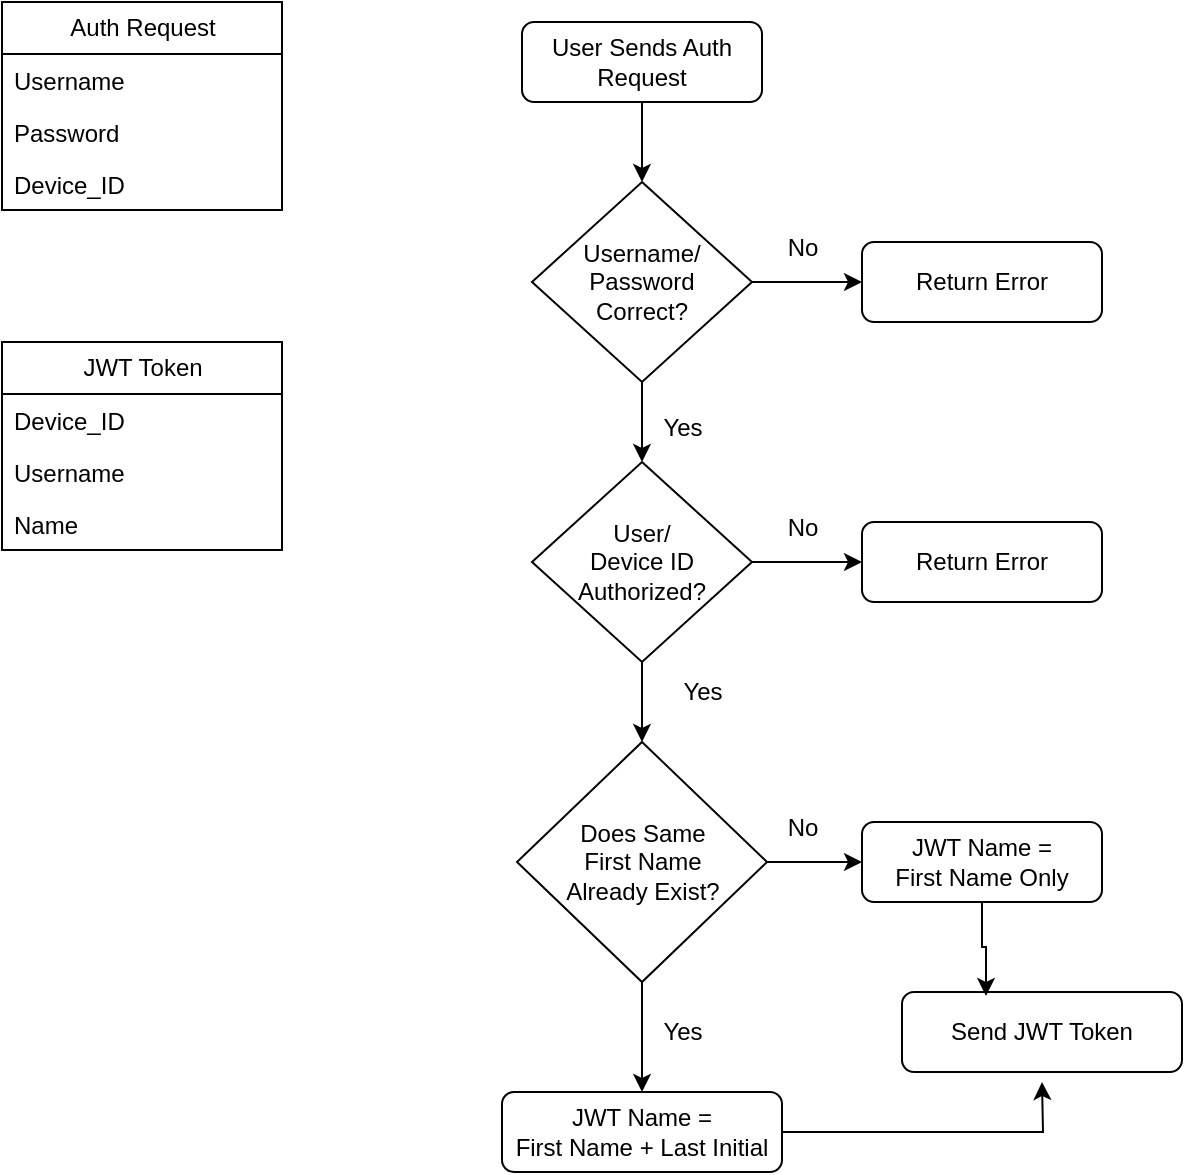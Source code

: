 <mxfile version="24.0.0" type="github">
  <diagram id="C5RBs43oDa-KdzZeNtuy" name="Page-1">
    <mxGraphModel dx="808" dy="693" grid="1" gridSize="10" guides="1" tooltips="1" connect="1" arrows="1" fold="1" page="1" pageScale="1" pageWidth="827" pageHeight="1169" math="0" shadow="0">
      <root>
        <mxCell id="WIyWlLk6GJQsqaUBKTNV-0" />
        <mxCell id="WIyWlLk6GJQsqaUBKTNV-1" parent="WIyWlLk6GJQsqaUBKTNV-0" />
        <mxCell id="8UWhaBxqeyAzJx0BvHnW-3" style="edgeStyle=orthogonalEdgeStyle;rounded=0;orthogonalLoop=1;jettySize=auto;html=1;entryX=0.5;entryY=0;entryDx=0;entryDy=0;" parent="WIyWlLk6GJQsqaUBKTNV-1" source="WIyWlLk6GJQsqaUBKTNV-3" target="8UWhaBxqeyAzJx0BvHnW-0" edge="1">
          <mxGeometry relative="1" as="geometry" />
        </mxCell>
        <mxCell id="WIyWlLk6GJQsqaUBKTNV-3" value="User Sends Auth Request" style="rounded=1;whiteSpace=wrap;html=1;fontSize=12;glass=0;strokeWidth=1;shadow=0;" parent="WIyWlLk6GJQsqaUBKTNV-1" vertex="1">
          <mxGeometry x="300" y="50" width="120" height="40" as="geometry" />
        </mxCell>
        <mxCell id="gGKlTh8wN8DW-JHRYJ-v-1" value="JWT Token" style="swimlane;fontStyle=0;childLayout=stackLayout;horizontal=1;startSize=26;fillColor=none;horizontalStack=0;resizeParent=1;resizeParentMax=0;resizeLast=0;collapsible=1;marginBottom=0;html=1;" parent="WIyWlLk6GJQsqaUBKTNV-1" vertex="1">
          <mxGeometry x="40" y="210" width="140" height="104" as="geometry" />
        </mxCell>
        <mxCell id="gGKlTh8wN8DW-JHRYJ-v-2" value="Device_ID" style="text;strokeColor=none;fillColor=none;align=left;verticalAlign=top;spacingLeft=4;spacingRight=4;overflow=hidden;rotatable=0;points=[[0,0.5],[1,0.5]];portConstraint=eastwest;whiteSpace=wrap;html=1;" parent="gGKlTh8wN8DW-JHRYJ-v-1" vertex="1">
          <mxGeometry y="26" width="140" height="26" as="geometry" />
        </mxCell>
        <mxCell id="gGKlTh8wN8DW-JHRYJ-v-3" value="Username" style="text;strokeColor=none;fillColor=none;align=left;verticalAlign=top;spacingLeft=4;spacingRight=4;overflow=hidden;rotatable=0;points=[[0,0.5],[1,0.5]];portConstraint=eastwest;whiteSpace=wrap;html=1;" parent="gGKlTh8wN8DW-JHRYJ-v-1" vertex="1">
          <mxGeometry y="52" width="140" height="26" as="geometry" />
        </mxCell>
        <mxCell id="gGKlTh8wN8DW-JHRYJ-v-4" value="Name" style="text;strokeColor=none;fillColor=none;align=left;verticalAlign=top;spacingLeft=4;spacingRight=4;overflow=hidden;rotatable=0;points=[[0,0.5],[1,0.5]];portConstraint=eastwest;whiteSpace=wrap;html=1;" parent="gGKlTh8wN8DW-JHRYJ-v-1" vertex="1">
          <mxGeometry y="78" width="140" height="26" as="geometry" />
        </mxCell>
        <mxCell id="gGKlTh8wN8DW-JHRYJ-v-5" value="Auth Request" style="swimlane;fontStyle=0;childLayout=stackLayout;horizontal=1;startSize=26;fillColor=none;horizontalStack=0;resizeParent=1;resizeParentMax=0;resizeLast=0;collapsible=1;marginBottom=0;html=1;" parent="WIyWlLk6GJQsqaUBKTNV-1" vertex="1">
          <mxGeometry x="40" y="40" width="140" height="104" as="geometry" />
        </mxCell>
        <mxCell id="gGKlTh8wN8DW-JHRYJ-v-6" value="Username" style="text;strokeColor=none;fillColor=none;align=left;verticalAlign=top;spacingLeft=4;spacingRight=4;overflow=hidden;rotatable=0;points=[[0,0.5],[1,0.5]];portConstraint=eastwest;whiteSpace=wrap;html=1;" parent="gGKlTh8wN8DW-JHRYJ-v-5" vertex="1">
          <mxGeometry y="26" width="140" height="26" as="geometry" />
        </mxCell>
        <mxCell id="gGKlTh8wN8DW-JHRYJ-v-8" value="Password" style="text;strokeColor=none;fillColor=none;align=left;verticalAlign=top;spacingLeft=4;spacingRight=4;overflow=hidden;rotatable=0;points=[[0,0.5],[1,0.5]];portConstraint=eastwest;whiteSpace=wrap;html=1;" parent="gGKlTh8wN8DW-JHRYJ-v-5" vertex="1">
          <mxGeometry y="52" width="140" height="26" as="geometry" />
        </mxCell>
        <mxCell id="gGKlTh8wN8DW-JHRYJ-v-7" value="Device_ID" style="text;strokeColor=none;fillColor=none;align=left;verticalAlign=top;spacingLeft=4;spacingRight=4;overflow=hidden;rotatable=0;points=[[0,0.5],[1,0.5]];portConstraint=eastwest;whiteSpace=wrap;html=1;" parent="gGKlTh8wN8DW-JHRYJ-v-5" vertex="1">
          <mxGeometry y="78" width="140" height="26" as="geometry" />
        </mxCell>
        <mxCell id="8UWhaBxqeyAzJx0BvHnW-6" style="edgeStyle=orthogonalEdgeStyle;rounded=0;orthogonalLoop=1;jettySize=auto;html=1;" parent="WIyWlLk6GJQsqaUBKTNV-1" source="8UWhaBxqeyAzJx0BvHnW-0" target="8UWhaBxqeyAzJx0BvHnW-5" edge="1">
          <mxGeometry relative="1" as="geometry" />
        </mxCell>
        <mxCell id="8UWhaBxqeyAzJx0BvHnW-9" style="edgeStyle=orthogonalEdgeStyle;rounded=0;orthogonalLoop=1;jettySize=auto;html=1;" parent="WIyWlLk6GJQsqaUBKTNV-1" source="8UWhaBxqeyAzJx0BvHnW-0" target="8UWhaBxqeyAzJx0BvHnW-8" edge="1">
          <mxGeometry relative="1" as="geometry" />
        </mxCell>
        <mxCell id="8UWhaBxqeyAzJx0BvHnW-0" value="Username/&lt;div&gt;Password&lt;/div&gt;&lt;div&gt;Correct?&lt;/div&gt;" style="rhombus;whiteSpace=wrap;html=1;" parent="WIyWlLk6GJQsqaUBKTNV-1" vertex="1">
          <mxGeometry x="305" y="130" width="110" height="100" as="geometry" />
        </mxCell>
        <mxCell id="8UWhaBxqeyAzJx0BvHnW-5" value="Return Error" style="rounded=1;whiteSpace=wrap;html=1;fontSize=12;glass=0;strokeWidth=1;shadow=0;" parent="WIyWlLk6GJQsqaUBKTNV-1" vertex="1">
          <mxGeometry x="470" y="160" width="120" height="40" as="geometry" />
        </mxCell>
        <mxCell id="8UWhaBxqeyAzJx0BvHnW-7" value="No" style="text;html=1;align=center;verticalAlign=middle;resizable=0;points=[];autosize=1;strokeColor=none;fillColor=none;" parent="WIyWlLk6GJQsqaUBKTNV-1" vertex="1">
          <mxGeometry x="420" y="148" width="40" height="30" as="geometry" />
        </mxCell>
        <mxCell id="8UWhaBxqeyAzJx0BvHnW-12" style="edgeStyle=orthogonalEdgeStyle;rounded=0;orthogonalLoop=1;jettySize=auto;html=1;entryX=0;entryY=0.5;entryDx=0;entryDy=0;" parent="WIyWlLk6GJQsqaUBKTNV-1" source="8UWhaBxqeyAzJx0BvHnW-8" target="8UWhaBxqeyAzJx0BvHnW-11" edge="1">
          <mxGeometry relative="1" as="geometry" />
        </mxCell>
        <mxCell id="8UWhaBxqeyAzJx0BvHnW-15" style="edgeStyle=orthogonalEdgeStyle;rounded=0;orthogonalLoop=1;jettySize=auto;html=1;exitX=0.5;exitY=1;exitDx=0;exitDy=0;entryX=0.5;entryY=0;entryDx=0;entryDy=0;" parent="WIyWlLk6GJQsqaUBKTNV-1" source="8UWhaBxqeyAzJx0BvHnW-8" target="8UWhaBxqeyAzJx0BvHnW-14" edge="1">
          <mxGeometry relative="1" as="geometry" />
        </mxCell>
        <mxCell id="8UWhaBxqeyAzJx0BvHnW-8" value="User/&lt;div&gt;Device ID&lt;/div&gt;&lt;div&gt;Authorized?&lt;/div&gt;" style="rhombus;whiteSpace=wrap;html=1;" parent="WIyWlLk6GJQsqaUBKTNV-1" vertex="1">
          <mxGeometry x="305" y="270" width="110" height="100" as="geometry" />
        </mxCell>
        <mxCell id="8UWhaBxqeyAzJx0BvHnW-10" value="Yes" style="text;html=1;align=center;verticalAlign=middle;resizable=0;points=[];autosize=1;strokeColor=none;fillColor=none;" parent="WIyWlLk6GJQsqaUBKTNV-1" vertex="1">
          <mxGeometry x="360" y="238" width="40" height="30" as="geometry" />
        </mxCell>
        <mxCell id="8UWhaBxqeyAzJx0BvHnW-11" value="Return Error" style="rounded=1;whiteSpace=wrap;html=1;fontSize=12;glass=0;strokeWidth=1;shadow=0;" parent="WIyWlLk6GJQsqaUBKTNV-1" vertex="1">
          <mxGeometry x="470" y="300" width="120" height="40" as="geometry" />
        </mxCell>
        <mxCell id="8UWhaBxqeyAzJx0BvHnW-13" value="No" style="text;html=1;align=center;verticalAlign=middle;resizable=0;points=[];autosize=1;strokeColor=none;fillColor=none;" parent="WIyWlLk6GJQsqaUBKTNV-1" vertex="1">
          <mxGeometry x="420" y="288" width="40" height="30" as="geometry" />
        </mxCell>
        <mxCell id="8UWhaBxqeyAzJx0BvHnW-18" style="edgeStyle=orthogonalEdgeStyle;rounded=0;orthogonalLoop=1;jettySize=auto;html=1;entryX=0;entryY=0.5;entryDx=0;entryDy=0;" parent="WIyWlLk6GJQsqaUBKTNV-1" source="8UWhaBxqeyAzJx0BvHnW-14" target="8UWhaBxqeyAzJx0BvHnW-17" edge="1">
          <mxGeometry relative="1" as="geometry" />
        </mxCell>
        <mxCell id="vrLgrDeJa3UM3YUbvvzH-1" style="edgeStyle=orthogonalEdgeStyle;rounded=0;orthogonalLoop=1;jettySize=auto;html=1;exitX=0.5;exitY=1;exitDx=0;exitDy=0;entryX=0.5;entryY=0;entryDx=0;entryDy=0;" edge="1" parent="WIyWlLk6GJQsqaUBKTNV-1" source="8UWhaBxqeyAzJx0BvHnW-14" target="vrLgrDeJa3UM3YUbvvzH-0">
          <mxGeometry relative="1" as="geometry" />
        </mxCell>
        <mxCell id="8UWhaBxqeyAzJx0BvHnW-14" value="Does Same&lt;div&gt;First Name&lt;/div&gt;&lt;div&gt;Already Exist?&lt;/div&gt;" style="rhombus;whiteSpace=wrap;html=1;" parent="WIyWlLk6GJQsqaUBKTNV-1" vertex="1">
          <mxGeometry x="297.5" y="410" width="125" height="120" as="geometry" />
        </mxCell>
        <mxCell id="8UWhaBxqeyAzJx0BvHnW-16" value="Yes" style="text;html=1;align=center;verticalAlign=middle;resizable=0;points=[];autosize=1;strokeColor=none;fillColor=none;" parent="WIyWlLk6GJQsqaUBKTNV-1" vertex="1">
          <mxGeometry x="370" y="370" width="40" height="30" as="geometry" />
        </mxCell>
        <mxCell id="8UWhaBxqeyAzJx0BvHnW-17" value="JWT Name =&lt;div&gt;First Name Only&lt;/div&gt;" style="rounded=1;whiteSpace=wrap;html=1;fontSize=12;glass=0;strokeWidth=1;shadow=0;" parent="WIyWlLk6GJQsqaUBKTNV-1" vertex="1">
          <mxGeometry x="470" y="450" width="120" height="40" as="geometry" />
        </mxCell>
        <mxCell id="8UWhaBxqeyAzJx0BvHnW-19" value="No" style="text;html=1;align=center;verticalAlign=middle;resizable=0;points=[];autosize=1;strokeColor=none;fillColor=none;" parent="WIyWlLk6GJQsqaUBKTNV-1" vertex="1">
          <mxGeometry x="420" y="438" width="40" height="30" as="geometry" />
        </mxCell>
        <mxCell id="vrLgrDeJa3UM3YUbvvzH-6" style="edgeStyle=orthogonalEdgeStyle;rounded=0;orthogonalLoop=1;jettySize=auto;html=1;" edge="1" parent="WIyWlLk6GJQsqaUBKTNV-1" source="vrLgrDeJa3UM3YUbvvzH-0">
          <mxGeometry relative="1" as="geometry">
            <mxPoint x="560" y="580" as="targetPoint" />
          </mxGeometry>
        </mxCell>
        <mxCell id="vrLgrDeJa3UM3YUbvvzH-0" value="JWT Name =&lt;div&gt;First Name + Last Initial&lt;/div&gt;" style="rounded=1;whiteSpace=wrap;html=1;fontSize=12;glass=0;strokeWidth=1;shadow=0;" vertex="1" parent="WIyWlLk6GJQsqaUBKTNV-1">
          <mxGeometry x="290" y="585" width="140" height="40" as="geometry" />
        </mxCell>
        <mxCell id="vrLgrDeJa3UM3YUbvvzH-2" value="Yes" style="text;html=1;align=center;verticalAlign=middle;resizable=0;points=[];autosize=1;strokeColor=none;fillColor=none;" vertex="1" parent="WIyWlLk6GJQsqaUBKTNV-1">
          <mxGeometry x="360" y="540" width="40" height="30" as="geometry" />
        </mxCell>
        <mxCell id="vrLgrDeJa3UM3YUbvvzH-3" value="Send JWT Token" style="rounded=1;whiteSpace=wrap;html=1;fontSize=12;glass=0;strokeWidth=1;shadow=0;" vertex="1" parent="WIyWlLk6GJQsqaUBKTNV-1">
          <mxGeometry x="490" y="535" width="140" height="40" as="geometry" />
        </mxCell>
        <mxCell id="vrLgrDeJa3UM3YUbvvzH-5" style="edgeStyle=orthogonalEdgeStyle;rounded=0;orthogonalLoop=1;jettySize=auto;html=1;entryX=0.3;entryY=0.05;entryDx=0;entryDy=0;entryPerimeter=0;" edge="1" parent="WIyWlLk6GJQsqaUBKTNV-1" source="8UWhaBxqeyAzJx0BvHnW-17" target="vrLgrDeJa3UM3YUbvvzH-3">
          <mxGeometry relative="1" as="geometry" />
        </mxCell>
      </root>
    </mxGraphModel>
  </diagram>
</mxfile>
